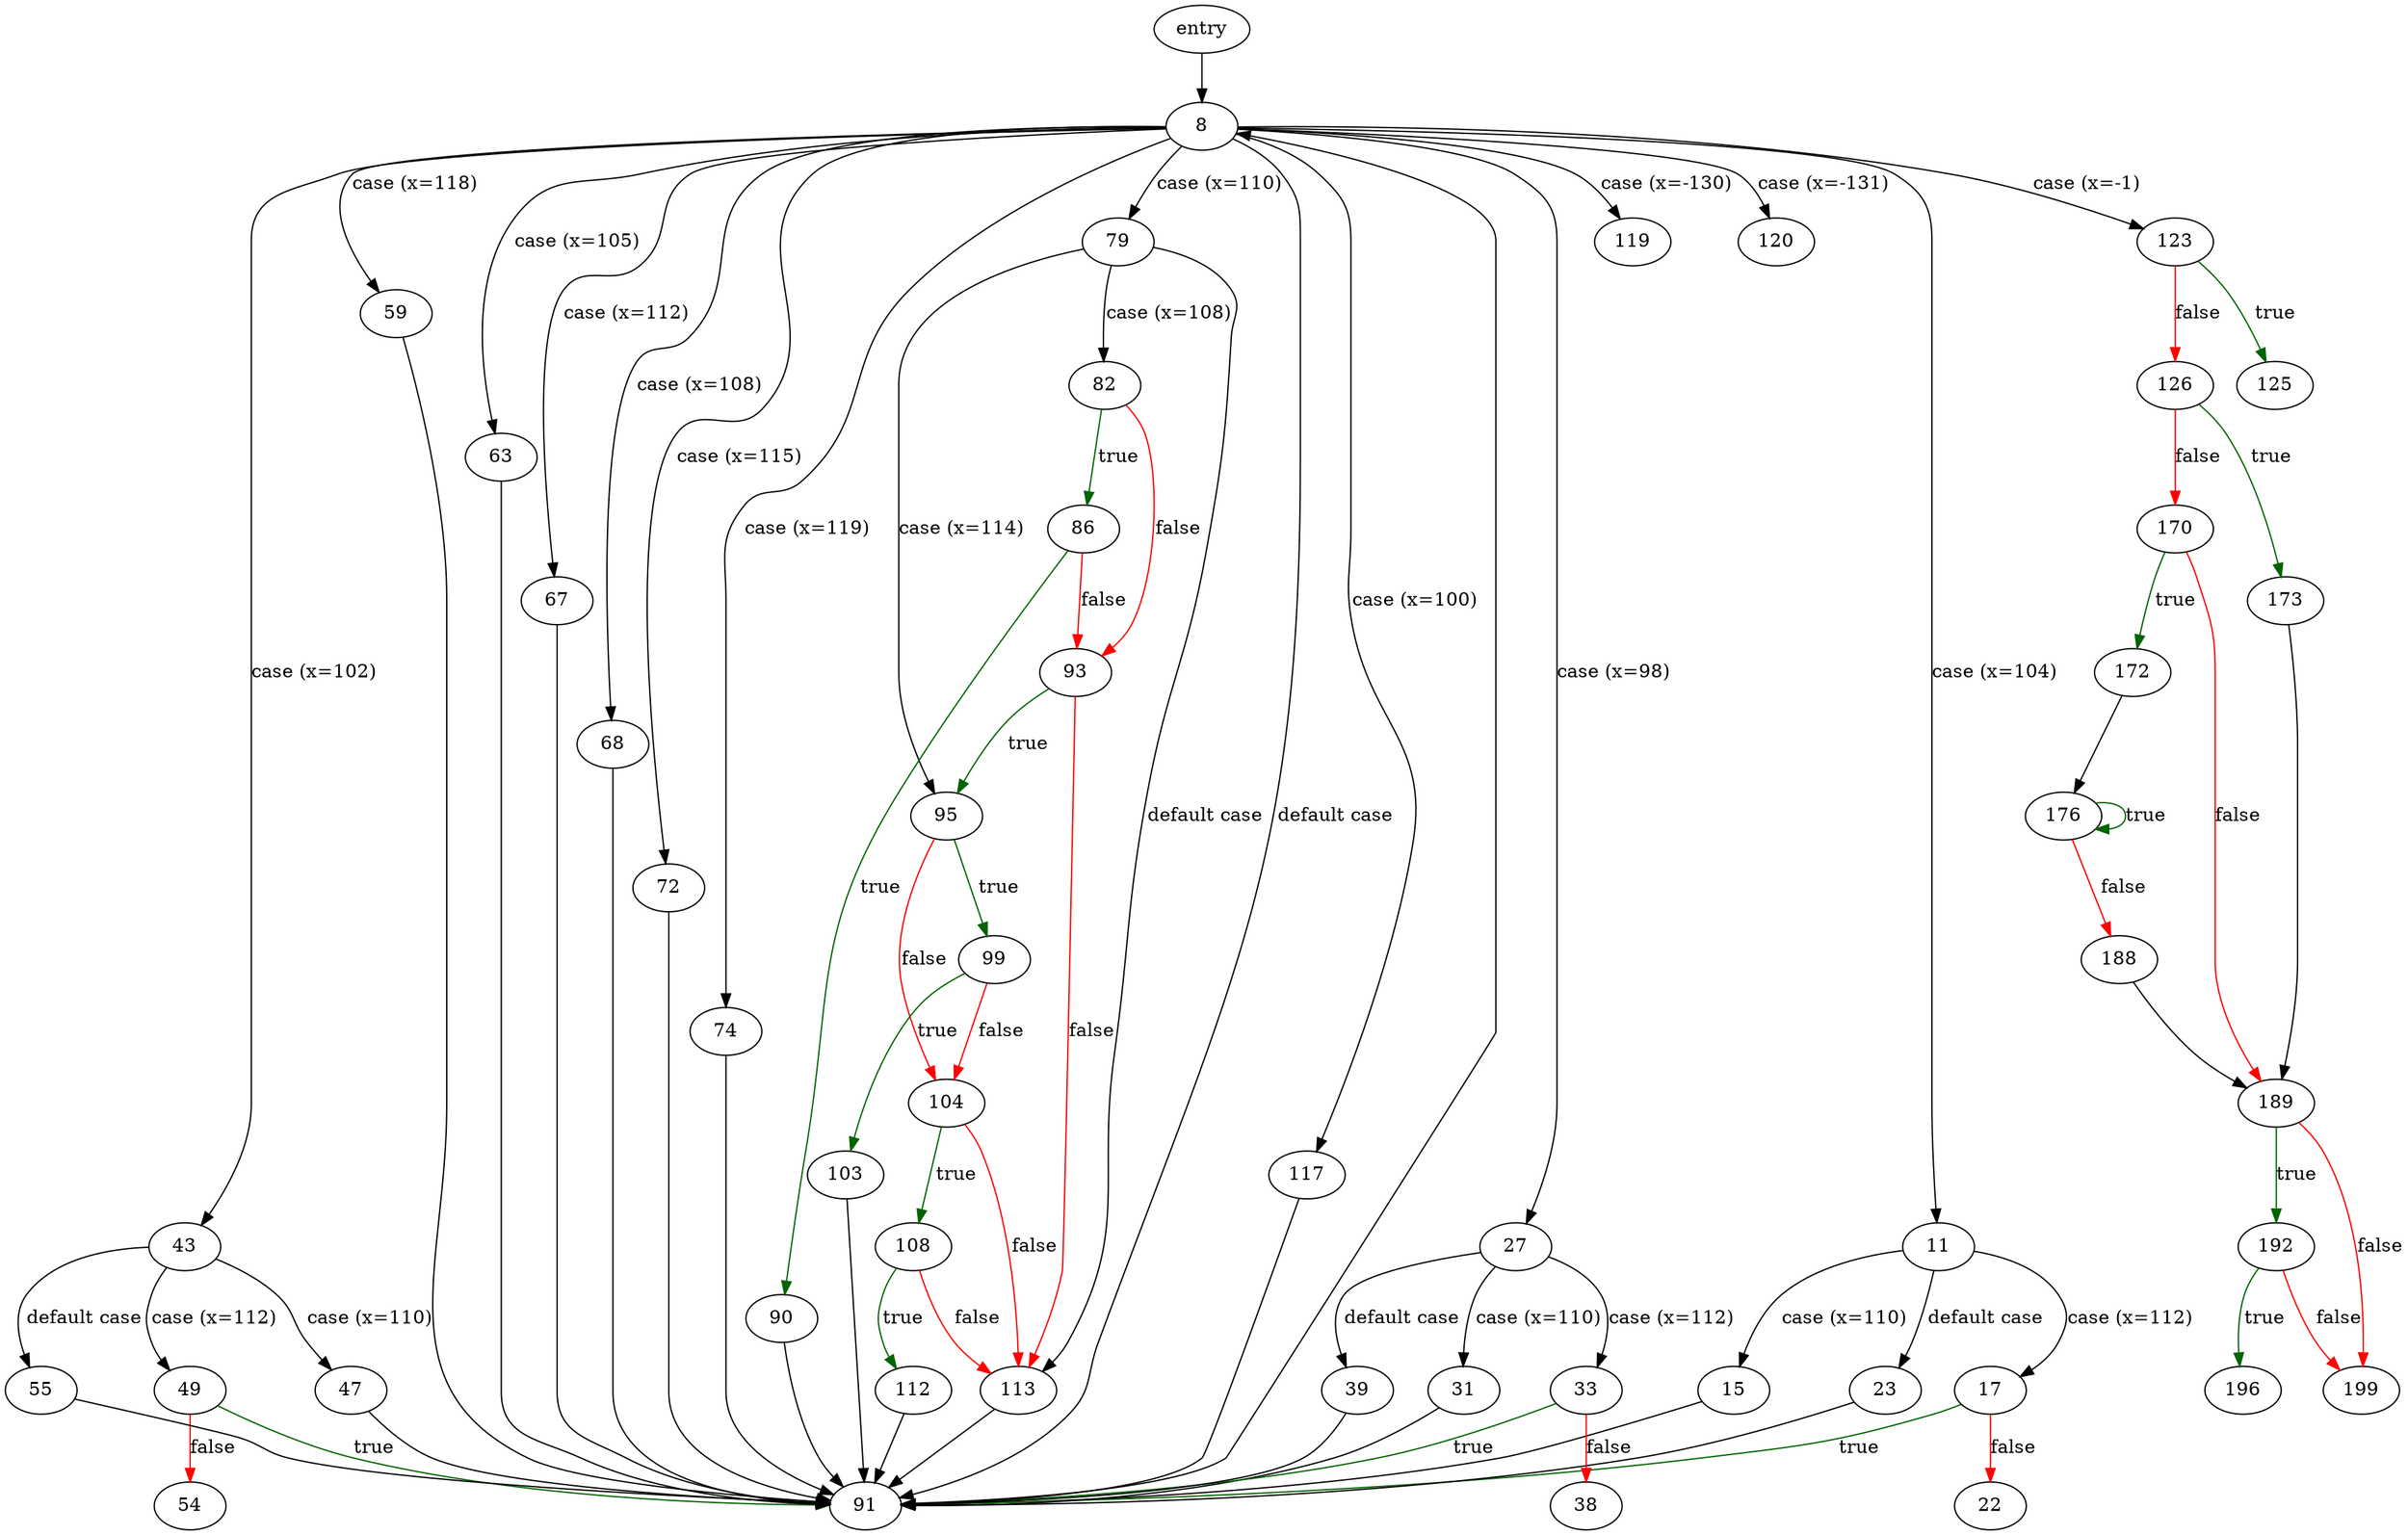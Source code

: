 digraph "main" {
	// Node definitions.
	2 [label=entry];
	8;
	11;
	15;
	17;
	22;
	23;
	27;
	31;
	33;
	38;
	39;
	43;
	47;
	49;
	54;
	55;
	59;
	63;
	67;
	68;
	72;
	74;
	79;
	82;
	86;
	90;
	91;
	93;
	95;
	99;
	103;
	104;
	108;
	112;
	113;
	117;
	119;
	120;
	123;
	125;
	126;
	170;
	172;
	173;
	176;
	188;
	189;
	192;
	196;
	199;

	// Edge definitions.
	2 -> 8;
	8 -> 11 [label="case (x=104)"];
	8 -> 27 [label="case (x=98)"];
	8 -> 43 [label="case (x=102)"];
	8 -> 59 [label="case (x=118)"];
	8 -> 63 [label="case (x=105)"];
	8 -> 67 [label="case (x=112)"];
	8 -> 68 [label="case (x=108)"];
	8 -> 72 [label="case (x=115)"];
	8 -> 74 [label="case (x=119)"];
	8 -> 79 [label="case (x=110)"];
	8 -> 91 [label="default case"];
	8 -> 117 [label="case (x=100)"];
	8 -> 119 [label="case (x=-130)"];
	8 -> 120 [label="case (x=-131)"];
	8 -> 123 [label="case (x=-1)"];
	11 -> 15 [label="case (x=110)"];
	11 -> 17 [label="case (x=112)"];
	11 -> 23 [label="default case"];
	15 -> 91;
	17 -> 22 [
		color=red
		label=false
	];
	17 -> 91 [
		color=darkgreen
		label=true
	];
	23 -> 91;
	27 -> 31 [label="case (x=110)"];
	27 -> 33 [label="case (x=112)"];
	27 -> 39 [label="default case"];
	31 -> 91;
	33 -> 38 [
		color=red
		label=false
	];
	33 -> 91 [
		color=darkgreen
		label=true
	];
	39 -> 91;
	43 -> 47 [label="case (x=110)"];
	43 -> 49 [label="case (x=112)"];
	43 -> 55 [label="default case"];
	47 -> 91;
	49 -> 54 [
		color=red
		label=false
	];
	49 -> 91 [
		color=darkgreen
		label=true
	];
	55 -> 91;
	59 -> 91;
	63 -> 91;
	67 -> 91;
	68 -> 91;
	72 -> 91;
	74 -> 91;
	79 -> 82 [label="case (x=108)"];
	79 -> 95 [label="case (x=114)"];
	79 -> 113 [label="default case"];
	82 -> 86 [
		color=darkgreen
		label=true
	];
	82 -> 93 [
		color=red
		label=false
	];
	86 -> 90 [
		color=darkgreen
		label=true
	];
	86 -> 93 [
		color=red
		label=false
	];
	90 -> 91;
	91 -> 8;
	93 -> 95 [
		color=darkgreen
		label=true
	];
	93 -> 113 [
		color=red
		label=false
	];
	95 -> 99 [
		color=darkgreen
		label=true
	];
	95 -> 104 [
		color=red
		label=false
	];
	99 -> 103 [
		color=darkgreen
		label=true
	];
	99 -> 104 [
		color=red
		label=false
	];
	103 -> 91;
	104 -> 108 [
		color=darkgreen
		label=true
	];
	104 -> 113 [
		color=red
		label=false
	];
	108 -> 112 [
		color=darkgreen
		label=true
	];
	108 -> 113 [
		color=red
		label=false
	];
	112 -> 91;
	113 -> 91;
	117 -> 91;
	123 -> 125 [
		color=darkgreen
		label=true
	];
	123 -> 126 [
		color=red
		label=false
	];
	126 -> 170 [
		color=red
		label=false
	];
	126 -> 173 [
		color=darkgreen
		label=true
	];
	170 -> 172 [
		color=darkgreen
		label=true
	];
	170 -> 189 [
		color=red
		label=false
	];
	172 -> 176;
	173 -> 189;
	176 -> 176 [
		color=darkgreen
		label=true
	];
	176 -> 188 [
		color=red
		label=false
	];
	188 -> 189;
	189 -> 192 [
		color=darkgreen
		label=true
	];
	189 -> 199 [
		color=red
		label=false
	];
	192 -> 196 [
		color=darkgreen
		label=true
	];
	192 -> 199 [
		color=red
		label=false
	];
}